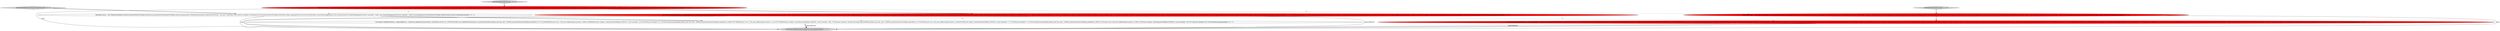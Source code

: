 digraph {
9 [style = filled, label = "testFullOnTopNNumericStringColumnAsLong['0', '0', '1']", fillcolor = lightgray, shape = diamond image = "AAA0AAABBB3BBB"];
5 [style = filled, label = "TopNQuery query = new TopNQueryBuilder().dataSource(QueryRunnerTestHelper.DATA_SOURCE).granularity(QueryRunnerTestHelper.ALL_GRAN).dimension(new DefaultDimensionSpec(\"qualityLong\",\"ql_alias\",ValueType.LONG)).metric(\"maxIndex\").threshold(4).intervals(QueryRunnerTestHelper.FULL_ON_INTERVAL_SPEC).aggregators(Lists.newArrayList(Iterables.concat(commonAggregators,Lists.newArrayList(new DoubleMaxAggregatorFactory(\"maxIndex\",\"index\"),new DoubleMinAggregatorFactory(\"minIndex\",\"index\"))))).postAggregators(QueryRunnerTestHelper.ADD_ROWS_INDEX_CONSTANT).build()@@@3@@@['0', '1', '0']", fillcolor = red, shape = ellipse image = "AAA1AAABBB2BBB"];
1 [style = filled, label = "assertExpectedResults(expectedResults,query)@@@5@@@['1', '1', '1']", fillcolor = lightgray, shape = ellipse image = "AAA0AAABBB1BBB"];
7 [style = filled, label = "TopNQuery query = new TopNQueryBuilder().dataSource(QueryRunnerTestHelper.dataSource).granularity(QueryRunnerTestHelper.allGran).dimension(new DefaultDimensionSpec(\"qualityNumericString\",\"qns_alias\",ValueType.LONG)).metric(\"maxIndex\").threshold(4).intervals(QueryRunnerTestHelper.fullOnIntervalSpec).aggregators(Lists.newArrayList(Iterables.concat(commonAggregators,Lists.newArrayList(new DoubleMaxAggregatorFactory(\"maxIndex\",\"index\"),new DoubleMinAggregatorFactory(\"minIndex\",\"index\"))))).postAggregators(QueryRunnerTestHelper.addRowsIndexConstant).build()@@@3@@@['0', '0', '1']", fillcolor = white, shape = ellipse image = "AAA0AAABBB3BBB"];
8 [style = filled, label = "List<Result<TopNResultValue>> expectedResults = Collections.singletonList(new Result<>(DateTimes.of(\"2011-01-12T00:00:00.000Z\"),new TopNResultValue(Arrays.asList(ImmutableMap.builder().put(\"qns_alias\",140000L).put(QueryRunnerTestHelper.indexMetric,217725.41940800005D).put(\"rows\",279L).put(\"addRowsIndexConstant\",218005.41940800005D).put(\"uniques\",QueryRunnerTestHelper.UNIQUES_1).put(\"maxIndex\",1870.061029D).put(\"minIndex\",91.270553D).build(),ImmutableMap.builder().put(\"qns_alias\",160000L).put(QueryRunnerTestHelper.indexMetric,210865.67977600006D).put(\"rows\",279L).put(\"addRowsIndexConstant\",211145.67977600006D).put(\"uniques\",QueryRunnerTestHelper.UNIQUES_1).put(\"maxIndex\",1862.737933D).put(\"minIndex\",99.284525D).build(),ImmutableMap.builder().put(\"qns_alias\",100000L).put(QueryRunnerTestHelper.indexMetric,12270.807093D).put(\"rows\",93L).put(\"addRowsIndexConstant\",12364.807093D).put(\"uniques\",QueryRunnerTestHelper.UNIQUES_1).put(\"maxIndex\",277.273533D).put(\"minIndex\",71.315931D).build(),ImmutableMap.builder().put(\"qns_alias\",120000L).put(QueryRunnerTestHelper.indexMetric,12086.472791D).put(\"rows\",93L).put(\"addRowsIndexConstant\",12180.472791D).put(\"uniques\",QueryRunnerTestHelper.UNIQUES_1).put(\"maxIndex\",193.787574D).put(\"minIndex\",84.710523D).build()))))@@@4@@@['0', '0', '1']", fillcolor = white, shape = ellipse image = "AAA0AAABBB3BBB"];
3 [style = filled, label = "testFullOnTopNLongColumn['1', '0', '0']", fillcolor = lightgray, shape = diamond image = "AAA0AAABBB1BBB"];
4 [style = filled, label = "testFullOnTopNLongColumn['0', '1', '0']", fillcolor = lightgray, shape = diamond image = "AAA0AAABBB2BBB"];
0 [style = filled, label = "List<Result<TopNResultValue>> expectedResults = Collections.singletonList(new Result<>(DateTimes.of(\"2011-01-12T00:00:00.000Z\"),new TopNResultValue(Arrays.asList(ImmutableMap.builder().put(\"ql_alias\",1400L).put(QueryRunnerTestHelper.indexMetric,217725.41940800005D).put(\"rows\",279L).put(\"addRowsIndexConstant\",218005.41940800005D).put(\"uniques\",QueryRunnerTestHelper.UNIQUES_1).put(\"maxIndex\",1870.061029D).put(\"minIndex\",91.270553D).build(),ImmutableMap.builder().put(\"ql_alias\",1600L).put(QueryRunnerTestHelper.indexMetric,210865.67977600006D).put(\"rows\",279L).put(\"addRowsIndexConstant\",211145.67977600006D).put(\"uniques\",QueryRunnerTestHelper.UNIQUES_1).put(\"maxIndex\",1862.737933D).put(\"minIndex\",99.284525D).build(),ImmutableMap.builder().put(\"ql_alias\",1000L).put(QueryRunnerTestHelper.indexMetric,12270.807093D).put(\"rows\",93L).put(\"addRowsIndexConstant\",12364.807093D).put(\"uniques\",QueryRunnerTestHelper.UNIQUES_1).put(\"maxIndex\",277.273533D).put(\"minIndex\",71.315931D).build(),ImmutableMap.builder().put(\"ql_alias\",1200L).put(QueryRunnerTestHelper.indexMetric,12086.472791D).put(\"rows\",93L).put(\"addRowsIndexConstant\",12180.472791D).put(\"uniques\",QueryRunnerTestHelper.UNIQUES_1).put(\"maxIndex\",193.787574D).put(\"minIndex\",84.710523D).build()))))@@@4@@@['1', '0', '0']", fillcolor = red, shape = ellipse image = "AAA1AAABBB1BBB"];
6 [style = filled, label = "List<Result<TopNResultValue>> expectedResults = Collections.singletonList(new Result<>(DateTimes.of(\"2011-01-12T00:00:00.000Z\"),new TopNResultValue(Arrays.asList(ImmutableMap.builder().put(\"ql_alias\",1400L).put(QueryRunnerTestHelper.INDEX_METRIC,217725.41940800005D).put(\"rows\",279L).put(\"addRowsIndexConstant\",218005.41940800005D).put(\"uniques\",QueryRunnerTestHelper.UNIQUES_1).put(\"maxIndex\",1870.061029D).put(\"minIndex\",91.270553D).build(),ImmutableMap.builder().put(\"ql_alias\",1600L).put(QueryRunnerTestHelper.INDEX_METRIC,210865.67977600006D).put(\"rows\",279L).put(\"addRowsIndexConstant\",211145.67977600006D).put(\"uniques\",QueryRunnerTestHelper.UNIQUES_1).put(\"maxIndex\",1862.737933D).put(\"minIndex\",99.284525D).build(),ImmutableMap.builder().put(\"ql_alias\",1000L).put(QueryRunnerTestHelper.INDEX_METRIC,12270.807093D).put(\"rows\",93L).put(\"addRowsIndexConstant\",12364.807093D).put(\"uniques\",QueryRunnerTestHelper.UNIQUES_1).put(\"maxIndex\",277.273533D).put(\"minIndex\",71.315931D).build(),ImmutableMap.builder().put(\"ql_alias\",1200L).put(QueryRunnerTestHelper.INDEX_METRIC,12086.472791D).put(\"rows\",93L).put(\"addRowsIndexConstant\",12180.472791D).put(\"uniques\",QueryRunnerTestHelper.UNIQUES_1).put(\"maxIndex\",193.787574D).put(\"minIndex\",84.710523D).build()))))@@@4@@@['0', '1', '0']", fillcolor = red, shape = ellipse image = "AAA1AAABBB2BBB"];
2 [style = filled, label = "TopNQuery query = new TopNQueryBuilder().dataSource(QueryRunnerTestHelper.dataSource).granularity(QueryRunnerTestHelper.allGran).dimension(new DefaultDimensionSpec(\"qualityLong\",\"ql_alias\",ValueType.LONG)).metric(\"maxIndex\").threshold(4).intervals(QueryRunnerTestHelper.fullOnIntervalSpec).aggregators(Lists.newArrayList(Iterables.concat(commonAggregators,Lists.newArrayList(new DoubleMaxAggregatorFactory(\"maxIndex\",\"index\"),new DoubleMinAggregatorFactory(\"minIndex\",\"index\"))))).postAggregators(QueryRunnerTestHelper.addRowsIndexConstant).build()@@@3@@@['1', '0', '0']", fillcolor = red, shape = ellipse image = "AAA1AAABBB1BBB"];
8->1 [style = bold, label=""];
6->1 [style = bold, label=""];
0->8 [style = dashed, label="0"];
2->5 [style = dashed, label="0"];
8->1 [style = solid, label="expectedResults"];
2->0 [style = bold, label=""];
7->1 [style = solid, label="query"];
2->1 [style = solid, label="query"];
5->6 [style = bold, label=""];
3->2 [style = bold, label=""];
0->1 [style = solid, label="expectedResults"];
9->7 [style = bold, label=""];
7->8 [style = bold, label=""];
5->1 [style = solid, label="query"];
2->7 [style = dashed, label="0"];
4->5 [style = bold, label=""];
0->1 [style = bold, label=""];
6->1 [style = solid, label="expectedResults"];
0->6 [style = dashed, label="0"];
}

